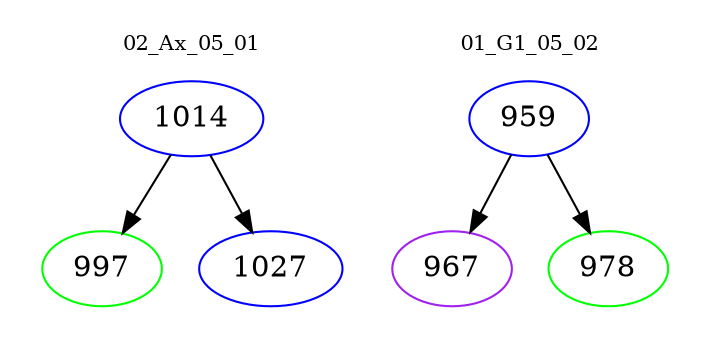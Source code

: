 digraph{
subgraph cluster_0 {
color = white
label = "02_Ax_05_01";
fontsize=10;
T0_1014 [label="1014", color="blue"]
T0_1014 -> T0_997 [color="black"]
T0_997 [label="997", color="green"]
T0_1014 -> T0_1027 [color="black"]
T0_1027 [label="1027", color="blue"]
}
subgraph cluster_1 {
color = white
label = "01_G1_05_02";
fontsize=10;
T1_959 [label="959", color="blue"]
T1_959 -> T1_967 [color="black"]
T1_967 [label="967", color="purple"]
T1_959 -> T1_978 [color="black"]
T1_978 [label="978", color="green"]
}
}
